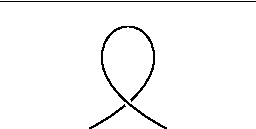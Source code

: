 /******************************************************************************
 *                                 LICENSE                                    *
 ******************************************************************************
 *  This file is part of Mathematics-and-Physics.                             *
 *                                                                            *
 *  Mathematics-and-Physics is free software: you can redistribute it and/or  *
 *  modify it under the terms of the GNU General Public License as published  *
 *  by the Free Software Foundation, either version 3 of the License, or      *
 *  (at your option) any later version.                                       *
 *                                                                            *
 *  Mathematics-and-Physics is distributed in the hope that it will be useful *
 *  but WITHOUT ANY WARRANTY; without even the implied warranty of            *
 *  MERCHANTABILITY or FITNESS FOR A PARTICULAR PURPOSE.  See the             *
 *  GNU General Public License for more details.                              *
 *                                                                            *
 *  You should have received a copy of the GNU General Public License         *
 *  along with Mathematics-and-Physics.  If not, see                          *
 *  <https://www.gnu.org/licenses/>.                                          *
 ******************************************************************************/

/*  Size of the figure.                                                       */
size(128);

pair A0 = (0.0, 0.0);
pair A1 = (2.0, 0.0);

pair B0 = (0.7, -1.0);
pair B1 = (1.0, -0.8);
pair B2 = (1.2, -0.5);
pair B3 = (1.0, -0.2);
pair B4 = (0.8, -0.5);
pair B5 = (1.3, -1.0);

draw(A0 -- A1);
draw(B0 .. B1 .. B2 .. B3{W});
filldraw(circle(B1, 0.02), white, white);
draw(B3{W} .. B4 .. B1 .. B5, black);